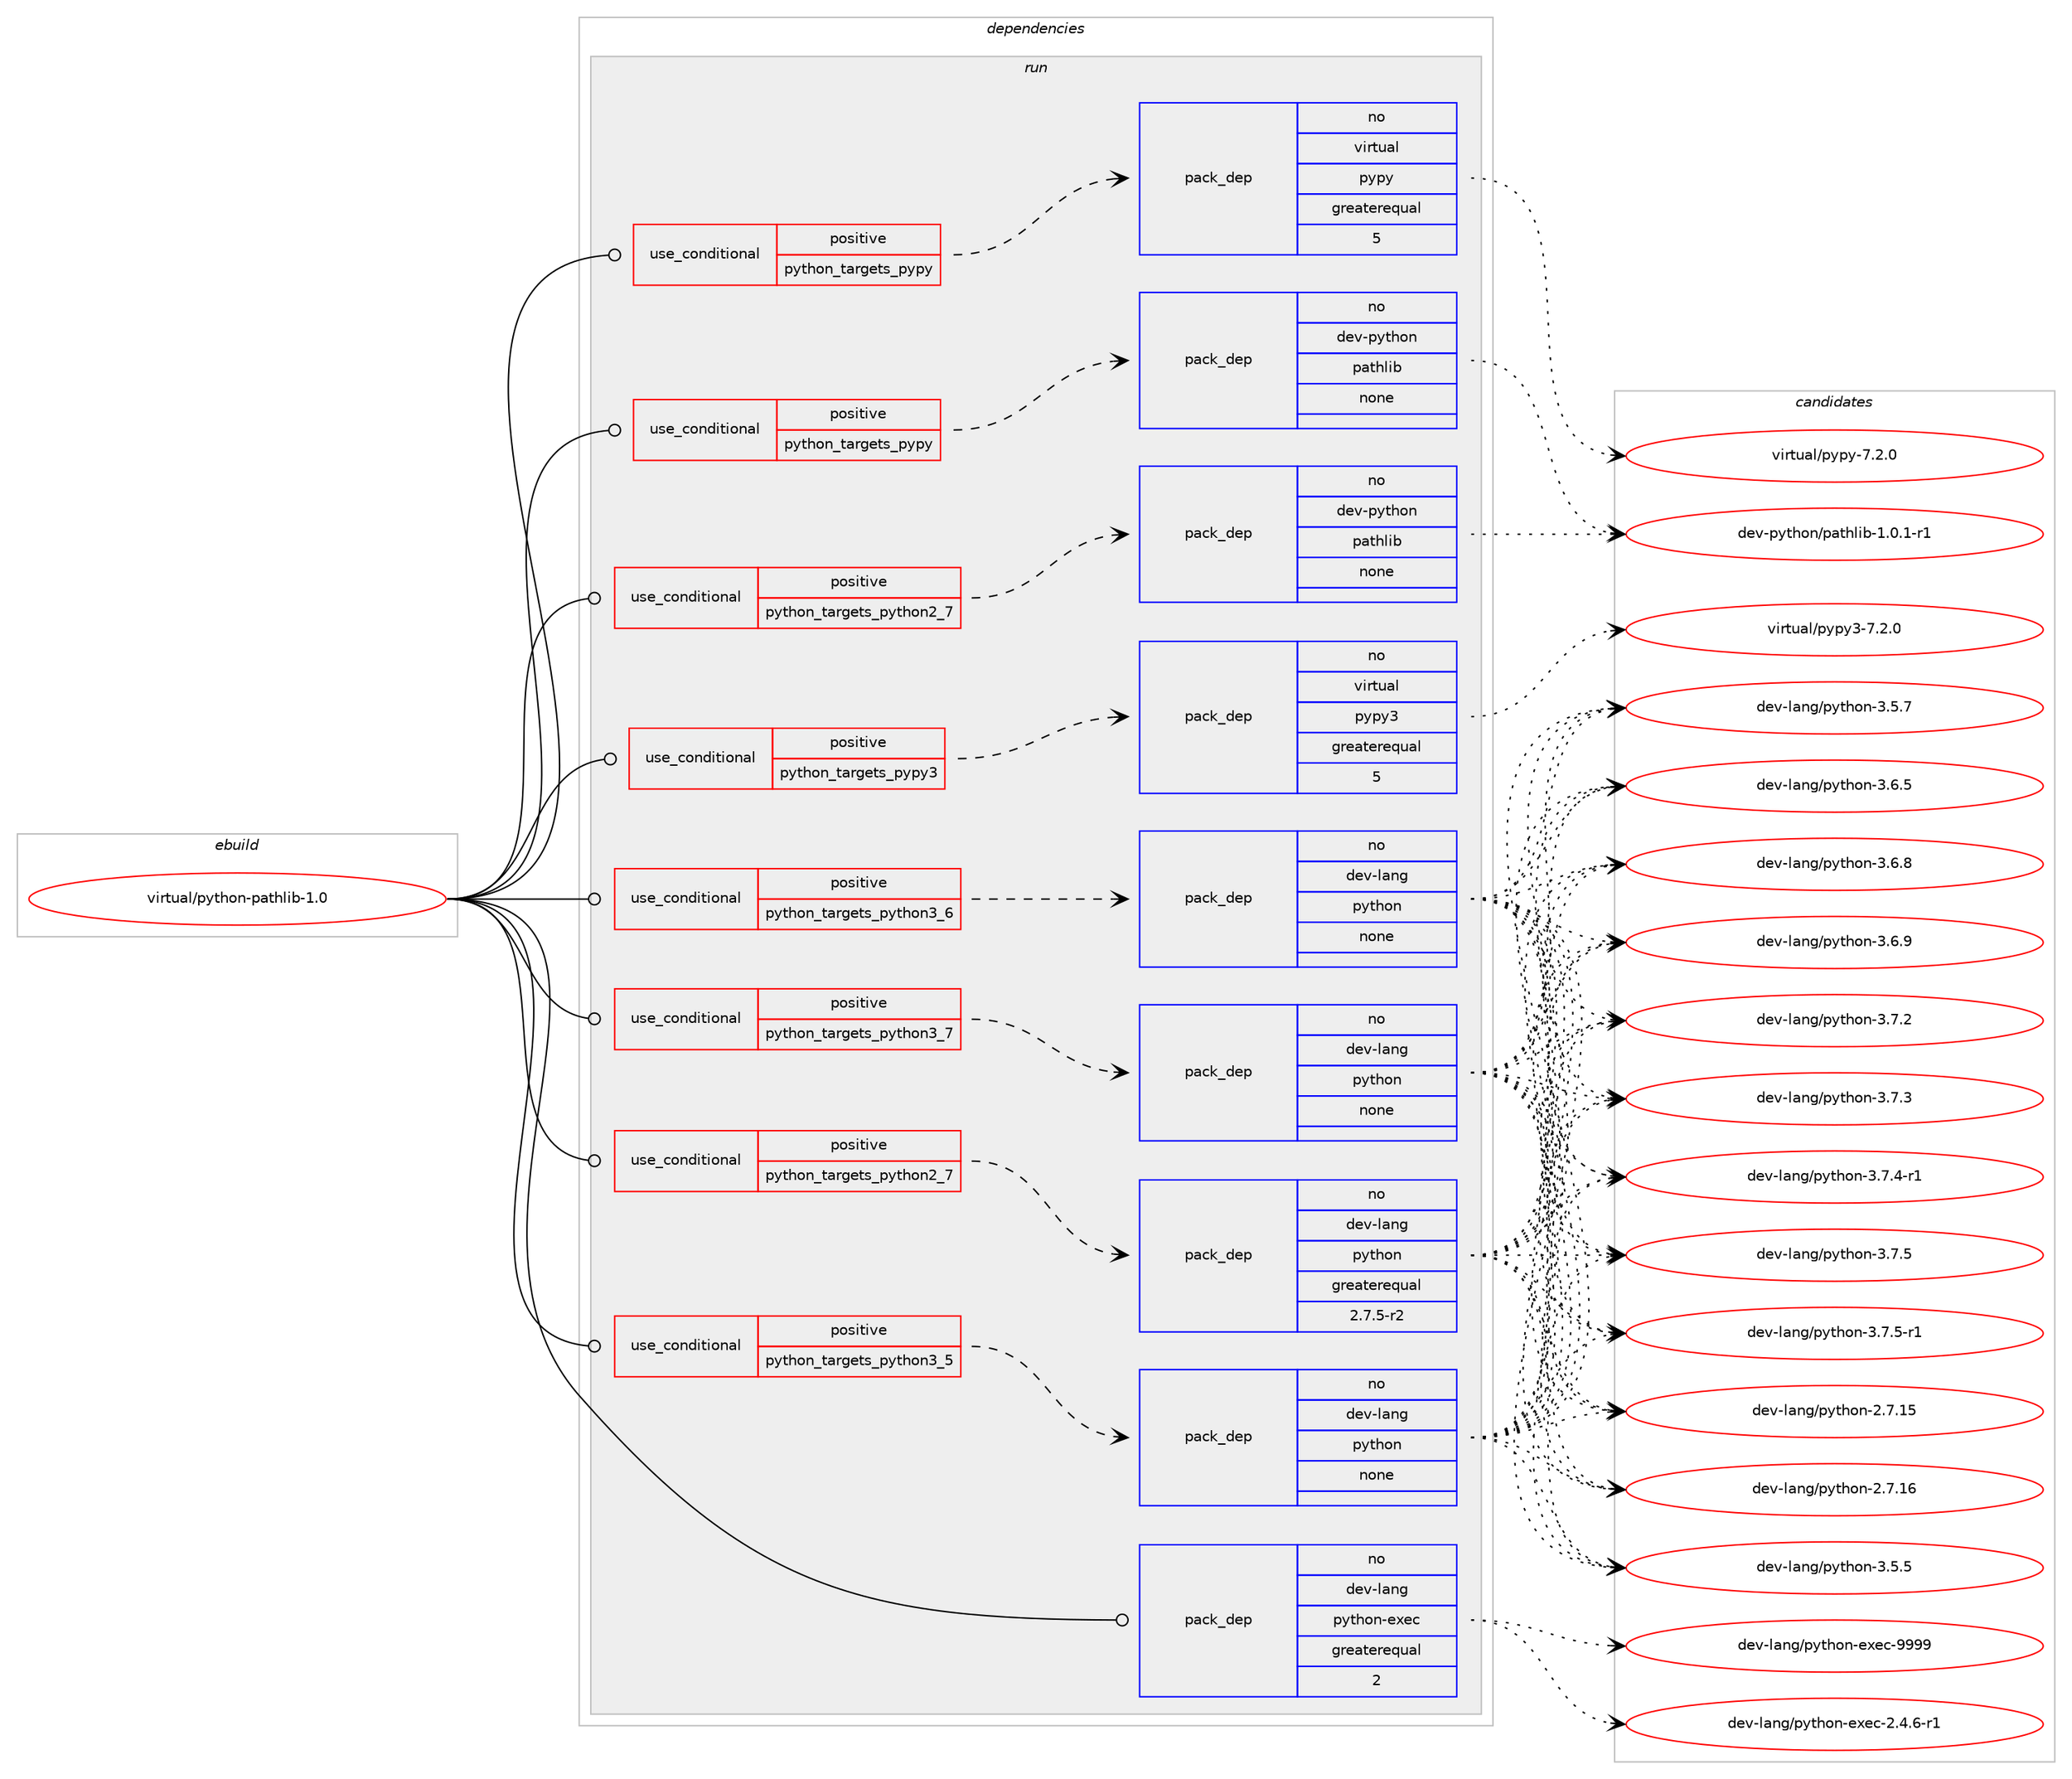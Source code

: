 digraph prolog {

# *************
# Graph options
# *************

newrank=true;
concentrate=true;
compound=true;
graph [rankdir=LR,fontname=Helvetica,fontsize=10,ranksep=1.5];#, ranksep=2.5, nodesep=0.2];
edge  [arrowhead=vee];
node  [fontname=Helvetica,fontsize=10];

# **********
# The ebuild
# **********

subgraph cluster_leftcol {
color=gray;
rank=same;
label=<<i>ebuild</i>>;
id [label="virtual/python-pathlib-1.0", color=red, width=4, href="../virtual/python-pathlib-1.0.svg"];
}

# ****************
# The dependencies
# ****************

subgraph cluster_midcol {
color=gray;
label=<<i>dependencies</i>>;
subgraph cluster_compile {
fillcolor="#eeeeee";
style=filled;
label=<<i>compile</i>>;
}
subgraph cluster_compileandrun {
fillcolor="#eeeeee";
style=filled;
label=<<i>compile and run</i>>;
}
subgraph cluster_run {
fillcolor="#eeeeee";
style=filled;
label=<<i>run</i>>;
subgraph cond216460 {
dependency902438 [label=<<TABLE BORDER="0" CELLBORDER="1" CELLSPACING="0" CELLPADDING="4"><TR><TD ROWSPAN="3" CELLPADDING="10">use_conditional</TD></TR><TR><TD>positive</TD></TR><TR><TD>python_targets_pypy</TD></TR></TABLE>>, shape=none, color=red];
subgraph pack669793 {
dependency902439 [label=<<TABLE BORDER="0" CELLBORDER="1" CELLSPACING="0" CELLPADDING="4" WIDTH="220"><TR><TD ROWSPAN="6" CELLPADDING="30">pack_dep</TD></TR><TR><TD WIDTH="110">no</TD></TR><TR><TD>dev-python</TD></TR><TR><TD>pathlib</TD></TR><TR><TD>none</TD></TR><TR><TD></TD></TR></TABLE>>, shape=none, color=blue];
}
dependency902438:e -> dependency902439:w [weight=20,style="dashed",arrowhead="vee"];
}
id:e -> dependency902438:w [weight=20,style="solid",arrowhead="odot"];
subgraph cond216461 {
dependency902440 [label=<<TABLE BORDER="0" CELLBORDER="1" CELLSPACING="0" CELLPADDING="4"><TR><TD ROWSPAN="3" CELLPADDING="10">use_conditional</TD></TR><TR><TD>positive</TD></TR><TR><TD>python_targets_pypy</TD></TR></TABLE>>, shape=none, color=red];
subgraph pack669794 {
dependency902441 [label=<<TABLE BORDER="0" CELLBORDER="1" CELLSPACING="0" CELLPADDING="4" WIDTH="220"><TR><TD ROWSPAN="6" CELLPADDING="30">pack_dep</TD></TR><TR><TD WIDTH="110">no</TD></TR><TR><TD>virtual</TD></TR><TR><TD>pypy</TD></TR><TR><TD>greaterequal</TD></TR><TR><TD>5</TD></TR></TABLE>>, shape=none, color=blue];
}
dependency902440:e -> dependency902441:w [weight=20,style="dashed",arrowhead="vee"];
}
id:e -> dependency902440:w [weight=20,style="solid",arrowhead="odot"];
subgraph cond216462 {
dependency902442 [label=<<TABLE BORDER="0" CELLBORDER="1" CELLSPACING="0" CELLPADDING="4"><TR><TD ROWSPAN="3" CELLPADDING="10">use_conditional</TD></TR><TR><TD>positive</TD></TR><TR><TD>python_targets_pypy3</TD></TR></TABLE>>, shape=none, color=red];
subgraph pack669795 {
dependency902443 [label=<<TABLE BORDER="0" CELLBORDER="1" CELLSPACING="0" CELLPADDING="4" WIDTH="220"><TR><TD ROWSPAN="6" CELLPADDING="30">pack_dep</TD></TR><TR><TD WIDTH="110">no</TD></TR><TR><TD>virtual</TD></TR><TR><TD>pypy3</TD></TR><TR><TD>greaterequal</TD></TR><TR><TD>5</TD></TR></TABLE>>, shape=none, color=blue];
}
dependency902442:e -> dependency902443:w [weight=20,style="dashed",arrowhead="vee"];
}
id:e -> dependency902442:w [weight=20,style="solid",arrowhead="odot"];
subgraph cond216463 {
dependency902444 [label=<<TABLE BORDER="0" CELLBORDER="1" CELLSPACING="0" CELLPADDING="4"><TR><TD ROWSPAN="3" CELLPADDING="10">use_conditional</TD></TR><TR><TD>positive</TD></TR><TR><TD>python_targets_python2_7</TD></TR></TABLE>>, shape=none, color=red];
subgraph pack669796 {
dependency902445 [label=<<TABLE BORDER="0" CELLBORDER="1" CELLSPACING="0" CELLPADDING="4" WIDTH="220"><TR><TD ROWSPAN="6" CELLPADDING="30">pack_dep</TD></TR><TR><TD WIDTH="110">no</TD></TR><TR><TD>dev-lang</TD></TR><TR><TD>python</TD></TR><TR><TD>greaterequal</TD></TR><TR><TD>2.7.5-r2</TD></TR></TABLE>>, shape=none, color=blue];
}
dependency902444:e -> dependency902445:w [weight=20,style="dashed",arrowhead="vee"];
}
id:e -> dependency902444:w [weight=20,style="solid",arrowhead="odot"];
subgraph cond216464 {
dependency902446 [label=<<TABLE BORDER="0" CELLBORDER="1" CELLSPACING="0" CELLPADDING="4"><TR><TD ROWSPAN="3" CELLPADDING="10">use_conditional</TD></TR><TR><TD>positive</TD></TR><TR><TD>python_targets_python2_7</TD></TR></TABLE>>, shape=none, color=red];
subgraph pack669797 {
dependency902447 [label=<<TABLE BORDER="0" CELLBORDER="1" CELLSPACING="0" CELLPADDING="4" WIDTH="220"><TR><TD ROWSPAN="6" CELLPADDING="30">pack_dep</TD></TR><TR><TD WIDTH="110">no</TD></TR><TR><TD>dev-python</TD></TR><TR><TD>pathlib</TD></TR><TR><TD>none</TD></TR><TR><TD></TD></TR></TABLE>>, shape=none, color=blue];
}
dependency902446:e -> dependency902447:w [weight=20,style="dashed",arrowhead="vee"];
}
id:e -> dependency902446:w [weight=20,style="solid",arrowhead="odot"];
subgraph cond216465 {
dependency902448 [label=<<TABLE BORDER="0" CELLBORDER="1" CELLSPACING="0" CELLPADDING="4"><TR><TD ROWSPAN="3" CELLPADDING="10">use_conditional</TD></TR><TR><TD>positive</TD></TR><TR><TD>python_targets_python3_5</TD></TR></TABLE>>, shape=none, color=red];
subgraph pack669798 {
dependency902449 [label=<<TABLE BORDER="0" CELLBORDER="1" CELLSPACING="0" CELLPADDING="4" WIDTH="220"><TR><TD ROWSPAN="6" CELLPADDING="30">pack_dep</TD></TR><TR><TD WIDTH="110">no</TD></TR><TR><TD>dev-lang</TD></TR><TR><TD>python</TD></TR><TR><TD>none</TD></TR><TR><TD></TD></TR></TABLE>>, shape=none, color=blue];
}
dependency902448:e -> dependency902449:w [weight=20,style="dashed",arrowhead="vee"];
}
id:e -> dependency902448:w [weight=20,style="solid",arrowhead="odot"];
subgraph cond216466 {
dependency902450 [label=<<TABLE BORDER="0" CELLBORDER="1" CELLSPACING="0" CELLPADDING="4"><TR><TD ROWSPAN="3" CELLPADDING="10">use_conditional</TD></TR><TR><TD>positive</TD></TR><TR><TD>python_targets_python3_6</TD></TR></TABLE>>, shape=none, color=red];
subgraph pack669799 {
dependency902451 [label=<<TABLE BORDER="0" CELLBORDER="1" CELLSPACING="0" CELLPADDING="4" WIDTH="220"><TR><TD ROWSPAN="6" CELLPADDING="30">pack_dep</TD></TR><TR><TD WIDTH="110">no</TD></TR><TR><TD>dev-lang</TD></TR><TR><TD>python</TD></TR><TR><TD>none</TD></TR><TR><TD></TD></TR></TABLE>>, shape=none, color=blue];
}
dependency902450:e -> dependency902451:w [weight=20,style="dashed",arrowhead="vee"];
}
id:e -> dependency902450:w [weight=20,style="solid",arrowhead="odot"];
subgraph cond216467 {
dependency902452 [label=<<TABLE BORDER="0" CELLBORDER="1" CELLSPACING="0" CELLPADDING="4"><TR><TD ROWSPAN="3" CELLPADDING="10">use_conditional</TD></TR><TR><TD>positive</TD></TR><TR><TD>python_targets_python3_7</TD></TR></TABLE>>, shape=none, color=red];
subgraph pack669800 {
dependency902453 [label=<<TABLE BORDER="0" CELLBORDER="1" CELLSPACING="0" CELLPADDING="4" WIDTH="220"><TR><TD ROWSPAN="6" CELLPADDING="30">pack_dep</TD></TR><TR><TD WIDTH="110">no</TD></TR><TR><TD>dev-lang</TD></TR><TR><TD>python</TD></TR><TR><TD>none</TD></TR><TR><TD></TD></TR></TABLE>>, shape=none, color=blue];
}
dependency902452:e -> dependency902453:w [weight=20,style="dashed",arrowhead="vee"];
}
id:e -> dependency902452:w [weight=20,style="solid",arrowhead="odot"];
subgraph pack669801 {
dependency902454 [label=<<TABLE BORDER="0" CELLBORDER="1" CELLSPACING="0" CELLPADDING="4" WIDTH="220"><TR><TD ROWSPAN="6" CELLPADDING="30">pack_dep</TD></TR><TR><TD WIDTH="110">no</TD></TR><TR><TD>dev-lang</TD></TR><TR><TD>python-exec</TD></TR><TR><TD>greaterequal</TD></TR><TR><TD>2</TD></TR></TABLE>>, shape=none, color=blue];
}
id:e -> dependency902454:w [weight=20,style="solid",arrowhead="odot"];
}
}

# **************
# The candidates
# **************

subgraph cluster_choices {
rank=same;
color=gray;
label=<<i>candidates</i>>;

subgraph choice669793 {
color=black;
nodesep=1;
choice100101118451121211161041111104711297116104108105984549464846494511449 [label="dev-python/pathlib-1.0.1-r1", color=red, width=4,href="../dev-python/pathlib-1.0.1-r1.svg"];
dependency902439:e -> choice100101118451121211161041111104711297116104108105984549464846494511449:w [style=dotted,weight="100"];
}
subgraph choice669794 {
color=black;
nodesep=1;
choice1181051141161179710847112121112121455546504648 [label="virtual/pypy-7.2.0", color=red, width=4,href="../virtual/pypy-7.2.0.svg"];
dependency902441:e -> choice1181051141161179710847112121112121455546504648:w [style=dotted,weight="100"];
}
subgraph choice669795 {
color=black;
nodesep=1;
choice118105114116117971084711212111212151455546504648 [label="virtual/pypy3-7.2.0", color=red, width=4,href="../virtual/pypy3-7.2.0.svg"];
dependency902443:e -> choice118105114116117971084711212111212151455546504648:w [style=dotted,weight="100"];
}
subgraph choice669796 {
color=black;
nodesep=1;
choice10010111845108971101034711212111610411111045504655464953 [label="dev-lang/python-2.7.15", color=red, width=4,href="../dev-lang/python-2.7.15.svg"];
choice10010111845108971101034711212111610411111045504655464954 [label="dev-lang/python-2.7.16", color=red, width=4,href="../dev-lang/python-2.7.16.svg"];
choice100101118451089711010347112121116104111110455146534653 [label="dev-lang/python-3.5.5", color=red, width=4,href="../dev-lang/python-3.5.5.svg"];
choice100101118451089711010347112121116104111110455146534655 [label="dev-lang/python-3.5.7", color=red, width=4,href="../dev-lang/python-3.5.7.svg"];
choice100101118451089711010347112121116104111110455146544653 [label="dev-lang/python-3.6.5", color=red, width=4,href="../dev-lang/python-3.6.5.svg"];
choice100101118451089711010347112121116104111110455146544656 [label="dev-lang/python-3.6.8", color=red, width=4,href="../dev-lang/python-3.6.8.svg"];
choice100101118451089711010347112121116104111110455146544657 [label="dev-lang/python-3.6.9", color=red, width=4,href="../dev-lang/python-3.6.9.svg"];
choice100101118451089711010347112121116104111110455146554650 [label="dev-lang/python-3.7.2", color=red, width=4,href="../dev-lang/python-3.7.2.svg"];
choice100101118451089711010347112121116104111110455146554651 [label="dev-lang/python-3.7.3", color=red, width=4,href="../dev-lang/python-3.7.3.svg"];
choice1001011184510897110103471121211161041111104551465546524511449 [label="dev-lang/python-3.7.4-r1", color=red, width=4,href="../dev-lang/python-3.7.4-r1.svg"];
choice100101118451089711010347112121116104111110455146554653 [label="dev-lang/python-3.7.5", color=red, width=4,href="../dev-lang/python-3.7.5.svg"];
choice1001011184510897110103471121211161041111104551465546534511449 [label="dev-lang/python-3.7.5-r1", color=red, width=4,href="../dev-lang/python-3.7.5-r1.svg"];
dependency902445:e -> choice10010111845108971101034711212111610411111045504655464953:w [style=dotted,weight="100"];
dependency902445:e -> choice10010111845108971101034711212111610411111045504655464954:w [style=dotted,weight="100"];
dependency902445:e -> choice100101118451089711010347112121116104111110455146534653:w [style=dotted,weight="100"];
dependency902445:e -> choice100101118451089711010347112121116104111110455146534655:w [style=dotted,weight="100"];
dependency902445:e -> choice100101118451089711010347112121116104111110455146544653:w [style=dotted,weight="100"];
dependency902445:e -> choice100101118451089711010347112121116104111110455146544656:w [style=dotted,weight="100"];
dependency902445:e -> choice100101118451089711010347112121116104111110455146544657:w [style=dotted,weight="100"];
dependency902445:e -> choice100101118451089711010347112121116104111110455146554650:w [style=dotted,weight="100"];
dependency902445:e -> choice100101118451089711010347112121116104111110455146554651:w [style=dotted,weight="100"];
dependency902445:e -> choice1001011184510897110103471121211161041111104551465546524511449:w [style=dotted,weight="100"];
dependency902445:e -> choice100101118451089711010347112121116104111110455146554653:w [style=dotted,weight="100"];
dependency902445:e -> choice1001011184510897110103471121211161041111104551465546534511449:w [style=dotted,weight="100"];
}
subgraph choice669797 {
color=black;
nodesep=1;
choice100101118451121211161041111104711297116104108105984549464846494511449 [label="dev-python/pathlib-1.0.1-r1", color=red, width=4,href="../dev-python/pathlib-1.0.1-r1.svg"];
dependency902447:e -> choice100101118451121211161041111104711297116104108105984549464846494511449:w [style=dotted,weight="100"];
}
subgraph choice669798 {
color=black;
nodesep=1;
choice10010111845108971101034711212111610411111045504655464953 [label="dev-lang/python-2.7.15", color=red, width=4,href="../dev-lang/python-2.7.15.svg"];
choice10010111845108971101034711212111610411111045504655464954 [label="dev-lang/python-2.7.16", color=red, width=4,href="../dev-lang/python-2.7.16.svg"];
choice100101118451089711010347112121116104111110455146534653 [label="dev-lang/python-3.5.5", color=red, width=4,href="../dev-lang/python-3.5.5.svg"];
choice100101118451089711010347112121116104111110455146534655 [label="dev-lang/python-3.5.7", color=red, width=4,href="../dev-lang/python-3.5.7.svg"];
choice100101118451089711010347112121116104111110455146544653 [label="dev-lang/python-3.6.5", color=red, width=4,href="../dev-lang/python-3.6.5.svg"];
choice100101118451089711010347112121116104111110455146544656 [label="dev-lang/python-3.6.8", color=red, width=4,href="../dev-lang/python-3.6.8.svg"];
choice100101118451089711010347112121116104111110455146544657 [label="dev-lang/python-3.6.9", color=red, width=4,href="../dev-lang/python-3.6.9.svg"];
choice100101118451089711010347112121116104111110455146554650 [label="dev-lang/python-3.7.2", color=red, width=4,href="../dev-lang/python-3.7.2.svg"];
choice100101118451089711010347112121116104111110455146554651 [label="dev-lang/python-3.7.3", color=red, width=4,href="../dev-lang/python-3.7.3.svg"];
choice1001011184510897110103471121211161041111104551465546524511449 [label="dev-lang/python-3.7.4-r1", color=red, width=4,href="../dev-lang/python-3.7.4-r1.svg"];
choice100101118451089711010347112121116104111110455146554653 [label="dev-lang/python-3.7.5", color=red, width=4,href="../dev-lang/python-3.7.5.svg"];
choice1001011184510897110103471121211161041111104551465546534511449 [label="dev-lang/python-3.7.5-r1", color=red, width=4,href="../dev-lang/python-3.7.5-r1.svg"];
dependency902449:e -> choice10010111845108971101034711212111610411111045504655464953:w [style=dotted,weight="100"];
dependency902449:e -> choice10010111845108971101034711212111610411111045504655464954:w [style=dotted,weight="100"];
dependency902449:e -> choice100101118451089711010347112121116104111110455146534653:w [style=dotted,weight="100"];
dependency902449:e -> choice100101118451089711010347112121116104111110455146534655:w [style=dotted,weight="100"];
dependency902449:e -> choice100101118451089711010347112121116104111110455146544653:w [style=dotted,weight="100"];
dependency902449:e -> choice100101118451089711010347112121116104111110455146544656:w [style=dotted,weight="100"];
dependency902449:e -> choice100101118451089711010347112121116104111110455146544657:w [style=dotted,weight="100"];
dependency902449:e -> choice100101118451089711010347112121116104111110455146554650:w [style=dotted,weight="100"];
dependency902449:e -> choice100101118451089711010347112121116104111110455146554651:w [style=dotted,weight="100"];
dependency902449:e -> choice1001011184510897110103471121211161041111104551465546524511449:w [style=dotted,weight="100"];
dependency902449:e -> choice100101118451089711010347112121116104111110455146554653:w [style=dotted,weight="100"];
dependency902449:e -> choice1001011184510897110103471121211161041111104551465546534511449:w [style=dotted,weight="100"];
}
subgraph choice669799 {
color=black;
nodesep=1;
choice10010111845108971101034711212111610411111045504655464953 [label="dev-lang/python-2.7.15", color=red, width=4,href="../dev-lang/python-2.7.15.svg"];
choice10010111845108971101034711212111610411111045504655464954 [label="dev-lang/python-2.7.16", color=red, width=4,href="../dev-lang/python-2.7.16.svg"];
choice100101118451089711010347112121116104111110455146534653 [label="dev-lang/python-3.5.5", color=red, width=4,href="../dev-lang/python-3.5.5.svg"];
choice100101118451089711010347112121116104111110455146534655 [label="dev-lang/python-3.5.7", color=red, width=4,href="../dev-lang/python-3.5.7.svg"];
choice100101118451089711010347112121116104111110455146544653 [label="dev-lang/python-3.6.5", color=red, width=4,href="../dev-lang/python-3.6.5.svg"];
choice100101118451089711010347112121116104111110455146544656 [label="dev-lang/python-3.6.8", color=red, width=4,href="../dev-lang/python-3.6.8.svg"];
choice100101118451089711010347112121116104111110455146544657 [label="dev-lang/python-3.6.9", color=red, width=4,href="../dev-lang/python-3.6.9.svg"];
choice100101118451089711010347112121116104111110455146554650 [label="dev-lang/python-3.7.2", color=red, width=4,href="../dev-lang/python-3.7.2.svg"];
choice100101118451089711010347112121116104111110455146554651 [label="dev-lang/python-3.7.3", color=red, width=4,href="../dev-lang/python-3.7.3.svg"];
choice1001011184510897110103471121211161041111104551465546524511449 [label="dev-lang/python-3.7.4-r1", color=red, width=4,href="../dev-lang/python-3.7.4-r1.svg"];
choice100101118451089711010347112121116104111110455146554653 [label="dev-lang/python-3.7.5", color=red, width=4,href="../dev-lang/python-3.7.5.svg"];
choice1001011184510897110103471121211161041111104551465546534511449 [label="dev-lang/python-3.7.5-r1", color=red, width=4,href="../dev-lang/python-3.7.5-r1.svg"];
dependency902451:e -> choice10010111845108971101034711212111610411111045504655464953:w [style=dotted,weight="100"];
dependency902451:e -> choice10010111845108971101034711212111610411111045504655464954:w [style=dotted,weight="100"];
dependency902451:e -> choice100101118451089711010347112121116104111110455146534653:w [style=dotted,weight="100"];
dependency902451:e -> choice100101118451089711010347112121116104111110455146534655:w [style=dotted,weight="100"];
dependency902451:e -> choice100101118451089711010347112121116104111110455146544653:w [style=dotted,weight="100"];
dependency902451:e -> choice100101118451089711010347112121116104111110455146544656:w [style=dotted,weight="100"];
dependency902451:e -> choice100101118451089711010347112121116104111110455146544657:w [style=dotted,weight="100"];
dependency902451:e -> choice100101118451089711010347112121116104111110455146554650:w [style=dotted,weight="100"];
dependency902451:e -> choice100101118451089711010347112121116104111110455146554651:w [style=dotted,weight="100"];
dependency902451:e -> choice1001011184510897110103471121211161041111104551465546524511449:w [style=dotted,weight="100"];
dependency902451:e -> choice100101118451089711010347112121116104111110455146554653:w [style=dotted,weight="100"];
dependency902451:e -> choice1001011184510897110103471121211161041111104551465546534511449:w [style=dotted,weight="100"];
}
subgraph choice669800 {
color=black;
nodesep=1;
choice10010111845108971101034711212111610411111045504655464953 [label="dev-lang/python-2.7.15", color=red, width=4,href="../dev-lang/python-2.7.15.svg"];
choice10010111845108971101034711212111610411111045504655464954 [label="dev-lang/python-2.7.16", color=red, width=4,href="../dev-lang/python-2.7.16.svg"];
choice100101118451089711010347112121116104111110455146534653 [label="dev-lang/python-3.5.5", color=red, width=4,href="../dev-lang/python-3.5.5.svg"];
choice100101118451089711010347112121116104111110455146534655 [label="dev-lang/python-3.5.7", color=red, width=4,href="../dev-lang/python-3.5.7.svg"];
choice100101118451089711010347112121116104111110455146544653 [label="dev-lang/python-3.6.5", color=red, width=4,href="../dev-lang/python-3.6.5.svg"];
choice100101118451089711010347112121116104111110455146544656 [label="dev-lang/python-3.6.8", color=red, width=4,href="../dev-lang/python-3.6.8.svg"];
choice100101118451089711010347112121116104111110455146544657 [label="dev-lang/python-3.6.9", color=red, width=4,href="../dev-lang/python-3.6.9.svg"];
choice100101118451089711010347112121116104111110455146554650 [label="dev-lang/python-3.7.2", color=red, width=4,href="../dev-lang/python-3.7.2.svg"];
choice100101118451089711010347112121116104111110455146554651 [label="dev-lang/python-3.7.3", color=red, width=4,href="../dev-lang/python-3.7.3.svg"];
choice1001011184510897110103471121211161041111104551465546524511449 [label="dev-lang/python-3.7.4-r1", color=red, width=4,href="../dev-lang/python-3.7.4-r1.svg"];
choice100101118451089711010347112121116104111110455146554653 [label="dev-lang/python-3.7.5", color=red, width=4,href="../dev-lang/python-3.7.5.svg"];
choice1001011184510897110103471121211161041111104551465546534511449 [label="dev-lang/python-3.7.5-r1", color=red, width=4,href="../dev-lang/python-3.7.5-r1.svg"];
dependency902453:e -> choice10010111845108971101034711212111610411111045504655464953:w [style=dotted,weight="100"];
dependency902453:e -> choice10010111845108971101034711212111610411111045504655464954:w [style=dotted,weight="100"];
dependency902453:e -> choice100101118451089711010347112121116104111110455146534653:w [style=dotted,weight="100"];
dependency902453:e -> choice100101118451089711010347112121116104111110455146534655:w [style=dotted,weight="100"];
dependency902453:e -> choice100101118451089711010347112121116104111110455146544653:w [style=dotted,weight="100"];
dependency902453:e -> choice100101118451089711010347112121116104111110455146544656:w [style=dotted,weight="100"];
dependency902453:e -> choice100101118451089711010347112121116104111110455146544657:w [style=dotted,weight="100"];
dependency902453:e -> choice100101118451089711010347112121116104111110455146554650:w [style=dotted,weight="100"];
dependency902453:e -> choice100101118451089711010347112121116104111110455146554651:w [style=dotted,weight="100"];
dependency902453:e -> choice1001011184510897110103471121211161041111104551465546524511449:w [style=dotted,weight="100"];
dependency902453:e -> choice100101118451089711010347112121116104111110455146554653:w [style=dotted,weight="100"];
dependency902453:e -> choice1001011184510897110103471121211161041111104551465546534511449:w [style=dotted,weight="100"];
}
subgraph choice669801 {
color=black;
nodesep=1;
choice10010111845108971101034711212111610411111045101120101994550465246544511449 [label="dev-lang/python-exec-2.4.6-r1", color=red, width=4,href="../dev-lang/python-exec-2.4.6-r1.svg"];
choice10010111845108971101034711212111610411111045101120101994557575757 [label="dev-lang/python-exec-9999", color=red, width=4,href="../dev-lang/python-exec-9999.svg"];
dependency902454:e -> choice10010111845108971101034711212111610411111045101120101994550465246544511449:w [style=dotted,weight="100"];
dependency902454:e -> choice10010111845108971101034711212111610411111045101120101994557575757:w [style=dotted,weight="100"];
}
}

}
